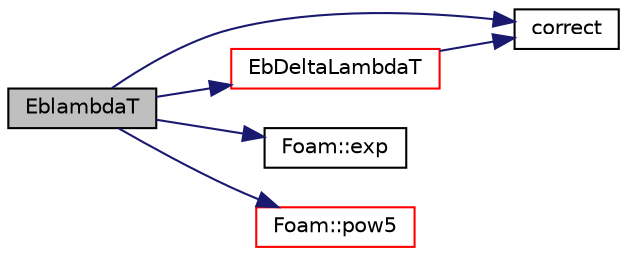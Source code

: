 digraph "EblambdaT"
{
  bgcolor="transparent";
  edge [fontname="Helvetica",fontsize="10",labelfontname="Helvetica",labelfontsize="10"];
  node [fontname="Helvetica",fontsize="10",shape=record];
  rankdir="LR";
  Node1 [label="EblambdaT",height=0.2,width=0.4,color="black", fillcolor="grey75", style="filled", fontcolor="black"];
  Node1 -> Node2 [color="midnightblue",fontsize="10",style="solid",fontname="Helvetica"];
  Node2 [label="correct",height=0.2,width=0.4,color="black",URL="$a00137.html#a9e241fd2d8314942118a4b8e7c9fbb80"];
  Node1 -> Node3 [color="midnightblue",fontsize="10",style="solid",fontname="Helvetica"];
  Node3 [label="EbDeltaLambdaT",height=0.2,width=0.4,color="red",URL="$a00137.html#acb416fd457f23e75dffa2cfaa8cf6562",tooltip="Integral energy at T from lambda1 to lambda2. "];
  Node3 -> Node2 [color="midnightblue",fontsize="10",style="solid",fontname="Helvetica"];
  Node1 -> Node4 [color="midnightblue",fontsize="10",style="solid",fontname="Helvetica"];
  Node4 [label="Foam::exp",height=0.2,width=0.4,color="black",URL="$a10733.html#a12bca6c677fcf0977532179c3cb9bb89"];
  Node1 -> Node5 [color="midnightblue",fontsize="10",style="solid",fontname="Helvetica"];
  Node5 [label="Foam::pow5",height=0.2,width=0.4,color="red",URL="$a10733.html#a0b7dcaa096eb70c9f06d6301a7948bfb"];
}
